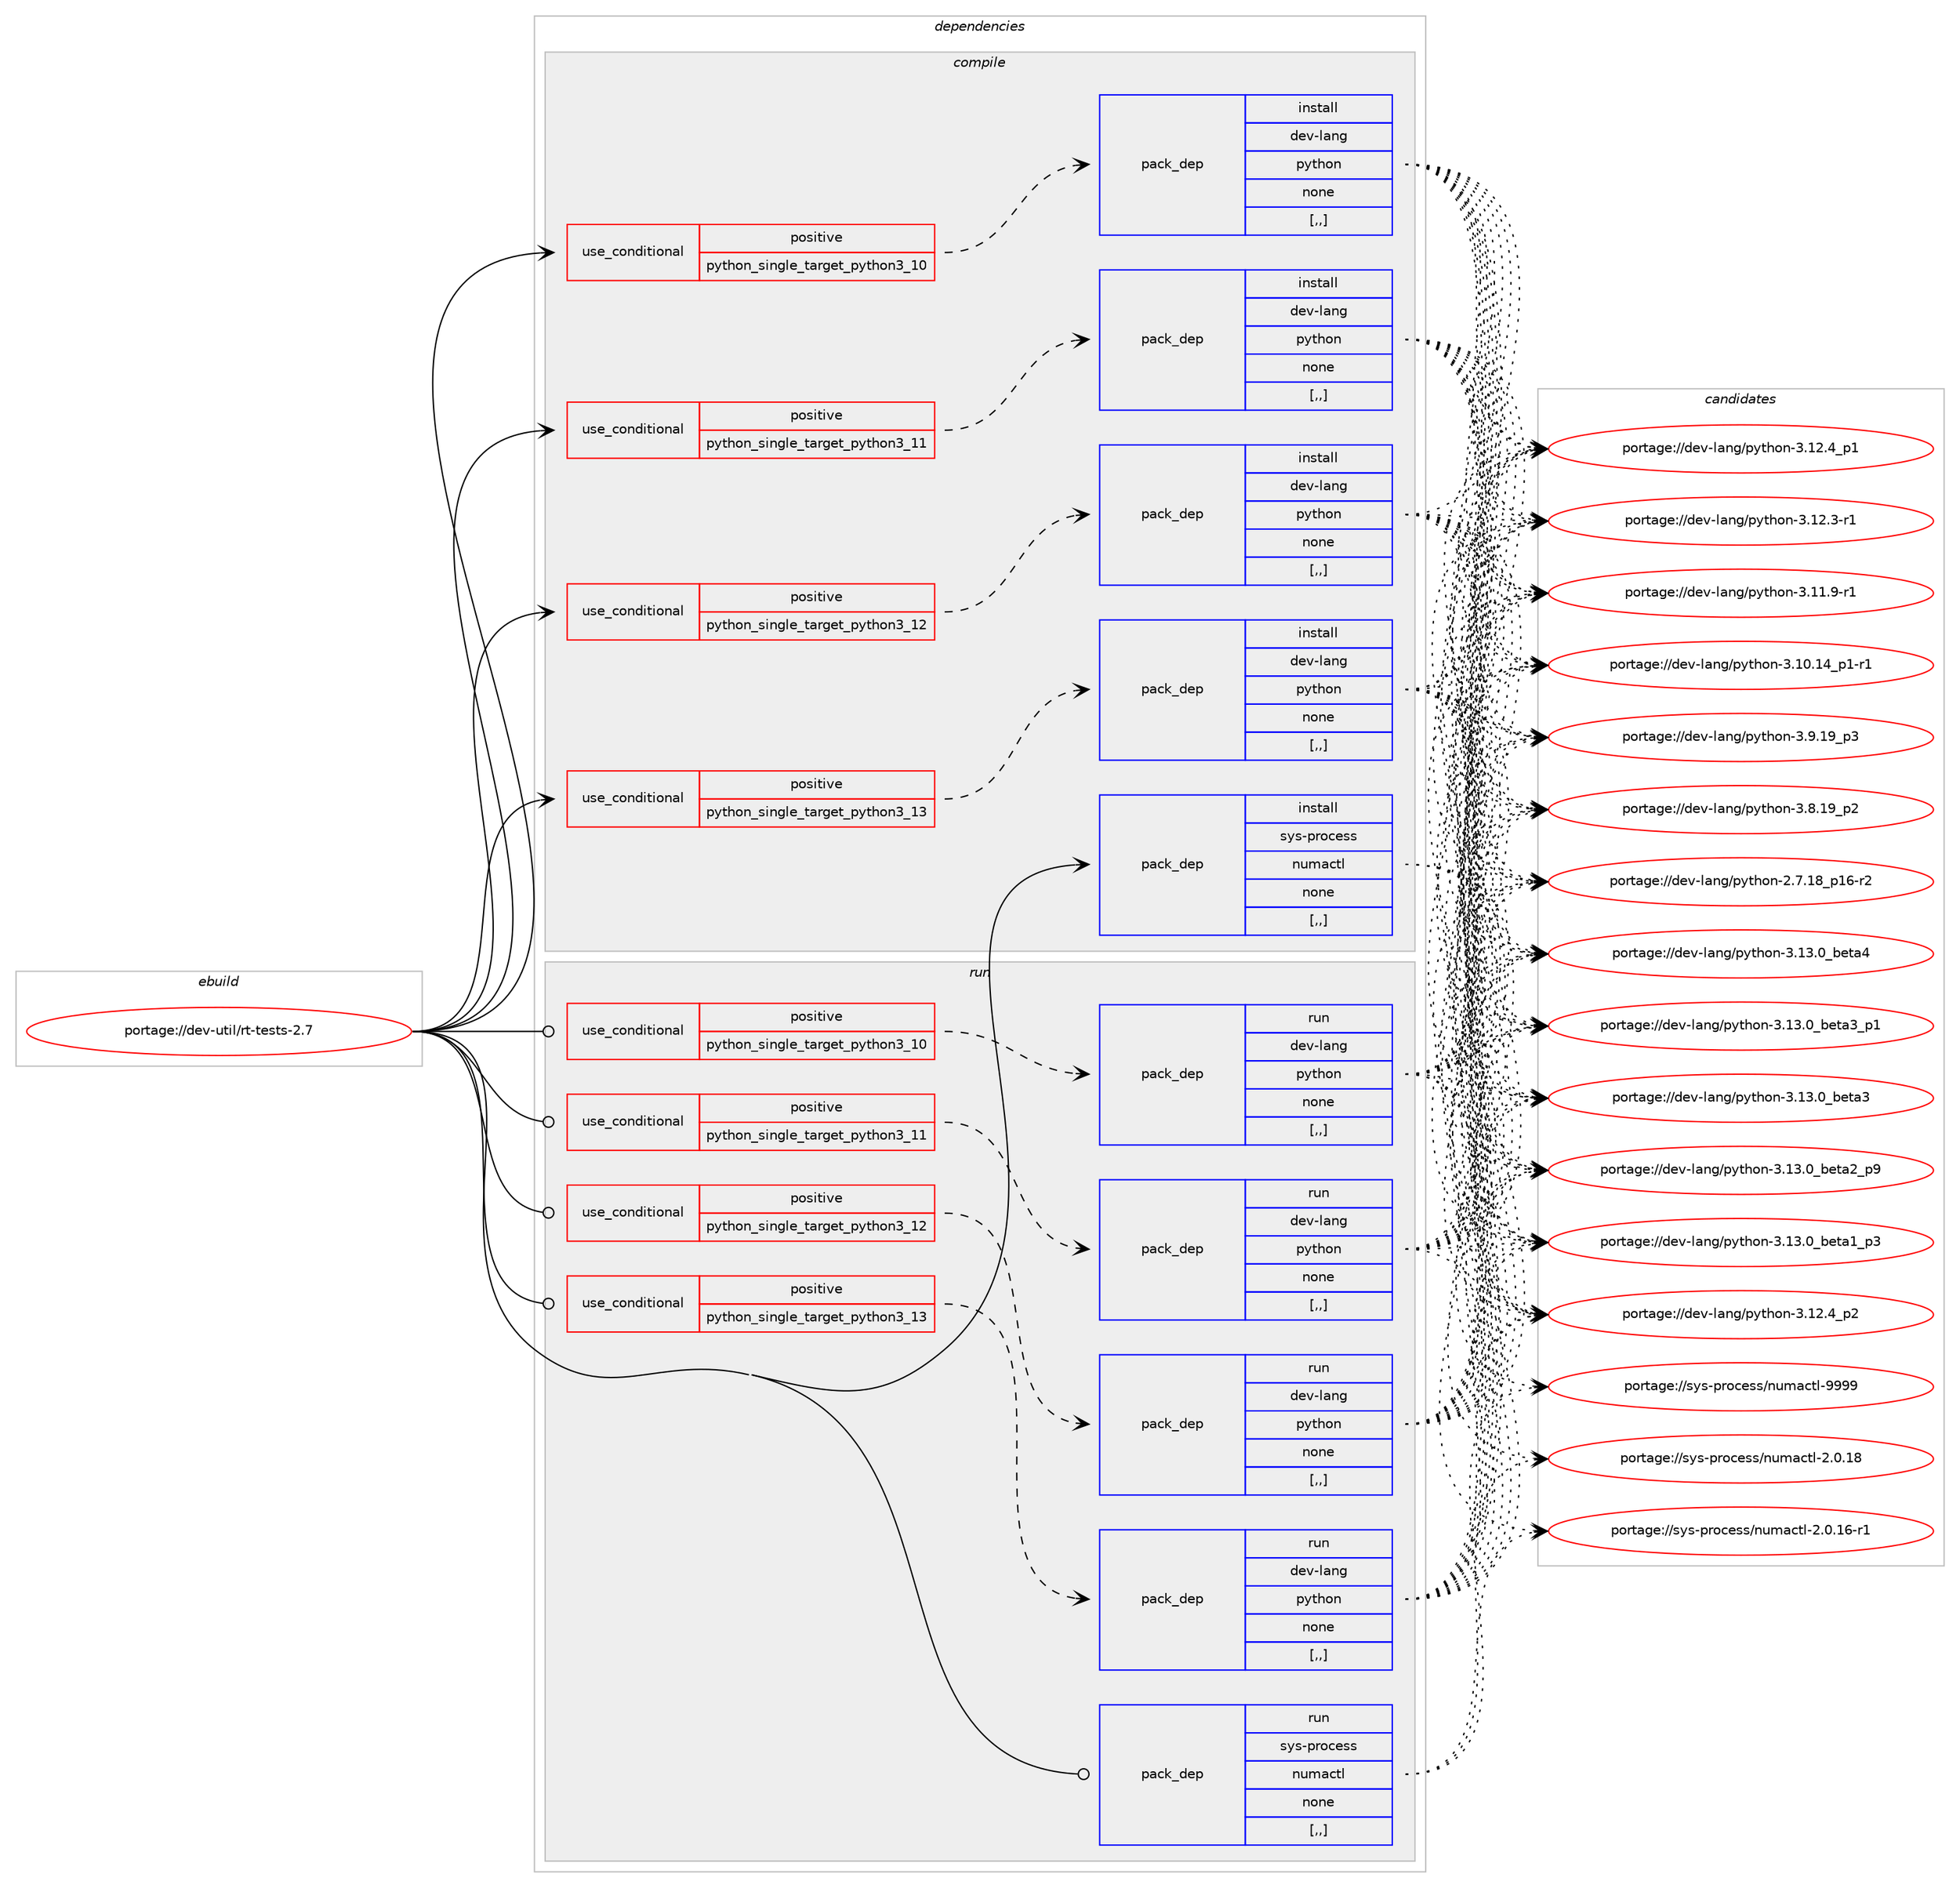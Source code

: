 digraph prolog {

# *************
# Graph options
# *************

newrank=true;
concentrate=true;
compound=true;
graph [rankdir=LR,fontname=Helvetica,fontsize=10,ranksep=1.5];#, ranksep=2.5, nodesep=0.2];
edge  [arrowhead=vee];
node  [fontname=Helvetica,fontsize=10];

# **********
# The ebuild
# **********

subgraph cluster_leftcol {
color=gray;
label=<<i>ebuild</i>>;
id [label="portage://dev-util/rt-tests-2.7", color=red, width=4, href="../dev-util/rt-tests-2.7.svg"];
}

# ****************
# The dependencies
# ****************

subgraph cluster_midcol {
color=gray;
label=<<i>dependencies</i>>;
subgraph cluster_compile {
fillcolor="#eeeeee";
style=filled;
label=<<i>compile</i>>;
subgraph cond61707 {
dependency219346 [label=<<TABLE BORDER="0" CELLBORDER="1" CELLSPACING="0" CELLPADDING="4"><TR><TD ROWSPAN="3" CELLPADDING="10">use_conditional</TD></TR><TR><TD>positive</TD></TR><TR><TD>python_single_target_python3_10</TD></TR></TABLE>>, shape=none, color=red];
subgraph pack156199 {
dependency219347 [label=<<TABLE BORDER="0" CELLBORDER="1" CELLSPACING="0" CELLPADDING="4" WIDTH="220"><TR><TD ROWSPAN="6" CELLPADDING="30">pack_dep</TD></TR><TR><TD WIDTH="110">install</TD></TR><TR><TD>dev-lang</TD></TR><TR><TD>python</TD></TR><TR><TD>none</TD></TR><TR><TD>[,,]</TD></TR></TABLE>>, shape=none, color=blue];
}
dependency219346:e -> dependency219347:w [weight=20,style="dashed",arrowhead="vee"];
}
id:e -> dependency219346:w [weight=20,style="solid",arrowhead="vee"];
subgraph cond61708 {
dependency219348 [label=<<TABLE BORDER="0" CELLBORDER="1" CELLSPACING="0" CELLPADDING="4"><TR><TD ROWSPAN="3" CELLPADDING="10">use_conditional</TD></TR><TR><TD>positive</TD></TR><TR><TD>python_single_target_python3_11</TD></TR></TABLE>>, shape=none, color=red];
subgraph pack156200 {
dependency219349 [label=<<TABLE BORDER="0" CELLBORDER="1" CELLSPACING="0" CELLPADDING="4" WIDTH="220"><TR><TD ROWSPAN="6" CELLPADDING="30">pack_dep</TD></TR><TR><TD WIDTH="110">install</TD></TR><TR><TD>dev-lang</TD></TR><TR><TD>python</TD></TR><TR><TD>none</TD></TR><TR><TD>[,,]</TD></TR></TABLE>>, shape=none, color=blue];
}
dependency219348:e -> dependency219349:w [weight=20,style="dashed",arrowhead="vee"];
}
id:e -> dependency219348:w [weight=20,style="solid",arrowhead="vee"];
subgraph cond61709 {
dependency219350 [label=<<TABLE BORDER="0" CELLBORDER="1" CELLSPACING="0" CELLPADDING="4"><TR><TD ROWSPAN="3" CELLPADDING="10">use_conditional</TD></TR><TR><TD>positive</TD></TR><TR><TD>python_single_target_python3_12</TD></TR></TABLE>>, shape=none, color=red];
subgraph pack156201 {
dependency219351 [label=<<TABLE BORDER="0" CELLBORDER="1" CELLSPACING="0" CELLPADDING="4" WIDTH="220"><TR><TD ROWSPAN="6" CELLPADDING="30">pack_dep</TD></TR><TR><TD WIDTH="110">install</TD></TR><TR><TD>dev-lang</TD></TR><TR><TD>python</TD></TR><TR><TD>none</TD></TR><TR><TD>[,,]</TD></TR></TABLE>>, shape=none, color=blue];
}
dependency219350:e -> dependency219351:w [weight=20,style="dashed",arrowhead="vee"];
}
id:e -> dependency219350:w [weight=20,style="solid",arrowhead="vee"];
subgraph cond61710 {
dependency219352 [label=<<TABLE BORDER="0" CELLBORDER="1" CELLSPACING="0" CELLPADDING="4"><TR><TD ROWSPAN="3" CELLPADDING="10">use_conditional</TD></TR><TR><TD>positive</TD></TR><TR><TD>python_single_target_python3_13</TD></TR></TABLE>>, shape=none, color=red];
subgraph pack156202 {
dependency219353 [label=<<TABLE BORDER="0" CELLBORDER="1" CELLSPACING="0" CELLPADDING="4" WIDTH="220"><TR><TD ROWSPAN="6" CELLPADDING="30">pack_dep</TD></TR><TR><TD WIDTH="110">install</TD></TR><TR><TD>dev-lang</TD></TR><TR><TD>python</TD></TR><TR><TD>none</TD></TR><TR><TD>[,,]</TD></TR></TABLE>>, shape=none, color=blue];
}
dependency219352:e -> dependency219353:w [weight=20,style="dashed",arrowhead="vee"];
}
id:e -> dependency219352:w [weight=20,style="solid",arrowhead="vee"];
subgraph pack156203 {
dependency219354 [label=<<TABLE BORDER="0" CELLBORDER="1" CELLSPACING="0" CELLPADDING="4" WIDTH="220"><TR><TD ROWSPAN="6" CELLPADDING="30">pack_dep</TD></TR><TR><TD WIDTH="110">install</TD></TR><TR><TD>sys-process</TD></TR><TR><TD>numactl</TD></TR><TR><TD>none</TD></TR><TR><TD>[,,]</TD></TR></TABLE>>, shape=none, color=blue];
}
id:e -> dependency219354:w [weight=20,style="solid",arrowhead="vee"];
}
subgraph cluster_compileandrun {
fillcolor="#eeeeee";
style=filled;
label=<<i>compile and run</i>>;
}
subgraph cluster_run {
fillcolor="#eeeeee";
style=filled;
label=<<i>run</i>>;
subgraph cond61711 {
dependency219355 [label=<<TABLE BORDER="0" CELLBORDER="1" CELLSPACING="0" CELLPADDING="4"><TR><TD ROWSPAN="3" CELLPADDING="10">use_conditional</TD></TR><TR><TD>positive</TD></TR><TR><TD>python_single_target_python3_10</TD></TR></TABLE>>, shape=none, color=red];
subgraph pack156204 {
dependency219356 [label=<<TABLE BORDER="0" CELLBORDER="1" CELLSPACING="0" CELLPADDING="4" WIDTH="220"><TR><TD ROWSPAN="6" CELLPADDING="30">pack_dep</TD></TR><TR><TD WIDTH="110">run</TD></TR><TR><TD>dev-lang</TD></TR><TR><TD>python</TD></TR><TR><TD>none</TD></TR><TR><TD>[,,]</TD></TR></TABLE>>, shape=none, color=blue];
}
dependency219355:e -> dependency219356:w [weight=20,style="dashed",arrowhead="vee"];
}
id:e -> dependency219355:w [weight=20,style="solid",arrowhead="odot"];
subgraph cond61712 {
dependency219357 [label=<<TABLE BORDER="0" CELLBORDER="1" CELLSPACING="0" CELLPADDING="4"><TR><TD ROWSPAN="3" CELLPADDING="10">use_conditional</TD></TR><TR><TD>positive</TD></TR><TR><TD>python_single_target_python3_11</TD></TR></TABLE>>, shape=none, color=red];
subgraph pack156205 {
dependency219358 [label=<<TABLE BORDER="0" CELLBORDER="1" CELLSPACING="0" CELLPADDING="4" WIDTH="220"><TR><TD ROWSPAN="6" CELLPADDING="30">pack_dep</TD></TR><TR><TD WIDTH="110">run</TD></TR><TR><TD>dev-lang</TD></TR><TR><TD>python</TD></TR><TR><TD>none</TD></TR><TR><TD>[,,]</TD></TR></TABLE>>, shape=none, color=blue];
}
dependency219357:e -> dependency219358:w [weight=20,style="dashed",arrowhead="vee"];
}
id:e -> dependency219357:w [weight=20,style="solid",arrowhead="odot"];
subgraph cond61713 {
dependency219359 [label=<<TABLE BORDER="0" CELLBORDER="1" CELLSPACING="0" CELLPADDING="4"><TR><TD ROWSPAN="3" CELLPADDING="10">use_conditional</TD></TR><TR><TD>positive</TD></TR><TR><TD>python_single_target_python3_12</TD></TR></TABLE>>, shape=none, color=red];
subgraph pack156206 {
dependency219360 [label=<<TABLE BORDER="0" CELLBORDER="1" CELLSPACING="0" CELLPADDING="4" WIDTH="220"><TR><TD ROWSPAN="6" CELLPADDING="30">pack_dep</TD></TR><TR><TD WIDTH="110">run</TD></TR><TR><TD>dev-lang</TD></TR><TR><TD>python</TD></TR><TR><TD>none</TD></TR><TR><TD>[,,]</TD></TR></TABLE>>, shape=none, color=blue];
}
dependency219359:e -> dependency219360:w [weight=20,style="dashed",arrowhead="vee"];
}
id:e -> dependency219359:w [weight=20,style="solid",arrowhead="odot"];
subgraph cond61714 {
dependency219361 [label=<<TABLE BORDER="0" CELLBORDER="1" CELLSPACING="0" CELLPADDING="4"><TR><TD ROWSPAN="3" CELLPADDING="10">use_conditional</TD></TR><TR><TD>positive</TD></TR><TR><TD>python_single_target_python3_13</TD></TR></TABLE>>, shape=none, color=red];
subgraph pack156207 {
dependency219362 [label=<<TABLE BORDER="0" CELLBORDER="1" CELLSPACING="0" CELLPADDING="4" WIDTH="220"><TR><TD ROWSPAN="6" CELLPADDING="30">pack_dep</TD></TR><TR><TD WIDTH="110">run</TD></TR><TR><TD>dev-lang</TD></TR><TR><TD>python</TD></TR><TR><TD>none</TD></TR><TR><TD>[,,]</TD></TR></TABLE>>, shape=none, color=blue];
}
dependency219361:e -> dependency219362:w [weight=20,style="dashed",arrowhead="vee"];
}
id:e -> dependency219361:w [weight=20,style="solid",arrowhead="odot"];
subgraph pack156208 {
dependency219363 [label=<<TABLE BORDER="0" CELLBORDER="1" CELLSPACING="0" CELLPADDING="4" WIDTH="220"><TR><TD ROWSPAN="6" CELLPADDING="30">pack_dep</TD></TR><TR><TD WIDTH="110">run</TD></TR><TR><TD>sys-process</TD></TR><TR><TD>numactl</TD></TR><TR><TD>none</TD></TR><TR><TD>[,,]</TD></TR></TABLE>>, shape=none, color=blue];
}
id:e -> dependency219363:w [weight=20,style="solid",arrowhead="odot"];
}
}

# **************
# The candidates
# **************

subgraph cluster_choices {
rank=same;
color=gray;
label=<<i>candidates</i>>;

subgraph choice156199 {
color=black;
nodesep=1;
choice1001011184510897110103471121211161041111104551464951464895981011169752 [label="portage://dev-lang/python-3.13.0_beta4", color=red, width=4,href="../dev-lang/python-3.13.0_beta4.svg"];
choice10010111845108971101034711212111610411111045514649514648959810111697519511249 [label="portage://dev-lang/python-3.13.0_beta3_p1", color=red, width=4,href="../dev-lang/python-3.13.0_beta3_p1.svg"];
choice1001011184510897110103471121211161041111104551464951464895981011169751 [label="portage://dev-lang/python-3.13.0_beta3", color=red, width=4,href="../dev-lang/python-3.13.0_beta3.svg"];
choice10010111845108971101034711212111610411111045514649514648959810111697509511257 [label="portage://dev-lang/python-3.13.0_beta2_p9", color=red, width=4,href="../dev-lang/python-3.13.0_beta2_p9.svg"];
choice10010111845108971101034711212111610411111045514649514648959810111697499511251 [label="portage://dev-lang/python-3.13.0_beta1_p3", color=red, width=4,href="../dev-lang/python-3.13.0_beta1_p3.svg"];
choice100101118451089711010347112121116104111110455146495046529511250 [label="portage://dev-lang/python-3.12.4_p2", color=red, width=4,href="../dev-lang/python-3.12.4_p2.svg"];
choice100101118451089711010347112121116104111110455146495046529511249 [label="portage://dev-lang/python-3.12.4_p1", color=red, width=4,href="../dev-lang/python-3.12.4_p1.svg"];
choice100101118451089711010347112121116104111110455146495046514511449 [label="portage://dev-lang/python-3.12.3-r1", color=red, width=4,href="../dev-lang/python-3.12.3-r1.svg"];
choice100101118451089711010347112121116104111110455146494946574511449 [label="portage://dev-lang/python-3.11.9-r1", color=red, width=4,href="../dev-lang/python-3.11.9-r1.svg"];
choice100101118451089711010347112121116104111110455146494846495295112494511449 [label="portage://dev-lang/python-3.10.14_p1-r1", color=red, width=4,href="../dev-lang/python-3.10.14_p1-r1.svg"];
choice100101118451089711010347112121116104111110455146574649579511251 [label="portage://dev-lang/python-3.9.19_p3", color=red, width=4,href="../dev-lang/python-3.9.19_p3.svg"];
choice100101118451089711010347112121116104111110455146564649579511250 [label="portage://dev-lang/python-3.8.19_p2", color=red, width=4,href="../dev-lang/python-3.8.19_p2.svg"];
choice100101118451089711010347112121116104111110455046554649569511249544511450 [label="portage://dev-lang/python-2.7.18_p16-r2", color=red, width=4,href="../dev-lang/python-2.7.18_p16-r2.svg"];
dependency219347:e -> choice1001011184510897110103471121211161041111104551464951464895981011169752:w [style=dotted,weight="100"];
dependency219347:e -> choice10010111845108971101034711212111610411111045514649514648959810111697519511249:w [style=dotted,weight="100"];
dependency219347:e -> choice1001011184510897110103471121211161041111104551464951464895981011169751:w [style=dotted,weight="100"];
dependency219347:e -> choice10010111845108971101034711212111610411111045514649514648959810111697509511257:w [style=dotted,weight="100"];
dependency219347:e -> choice10010111845108971101034711212111610411111045514649514648959810111697499511251:w [style=dotted,weight="100"];
dependency219347:e -> choice100101118451089711010347112121116104111110455146495046529511250:w [style=dotted,weight="100"];
dependency219347:e -> choice100101118451089711010347112121116104111110455146495046529511249:w [style=dotted,weight="100"];
dependency219347:e -> choice100101118451089711010347112121116104111110455146495046514511449:w [style=dotted,weight="100"];
dependency219347:e -> choice100101118451089711010347112121116104111110455146494946574511449:w [style=dotted,weight="100"];
dependency219347:e -> choice100101118451089711010347112121116104111110455146494846495295112494511449:w [style=dotted,weight="100"];
dependency219347:e -> choice100101118451089711010347112121116104111110455146574649579511251:w [style=dotted,weight="100"];
dependency219347:e -> choice100101118451089711010347112121116104111110455146564649579511250:w [style=dotted,weight="100"];
dependency219347:e -> choice100101118451089711010347112121116104111110455046554649569511249544511450:w [style=dotted,weight="100"];
}
subgraph choice156200 {
color=black;
nodesep=1;
choice1001011184510897110103471121211161041111104551464951464895981011169752 [label="portage://dev-lang/python-3.13.0_beta4", color=red, width=4,href="../dev-lang/python-3.13.0_beta4.svg"];
choice10010111845108971101034711212111610411111045514649514648959810111697519511249 [label="portage://dev-lang/python-3.13.0_beta3_p1", color=red, width=4,href="../dev-lang/python-3.13.0_beta3_p1.svg"];
choice1001011184510897110103471121211161041111104551464951464895981011169751 [label="portage://dev-lang/python-3.13.0_beta3", color=red, width=4,href="../dev-lang/python-3.13.0_beta3.svg"];
choice10010111845108971101034711212111610411111045514649514648959810111697509511257 [label="portage://dev-lang/python-3.13.0_beta2_p9", color=red, width=4,href="../dev-lang/python-3.13.0_beta2_p9.svg"];
choice10010111845108971101034711212111610411111045514649514648959810111697499511251 [label="portage://dev-lang/python-3.13.0_beta1_p3", color=red, width=4,href="../dev-lang/python-3.13.0_beta1_p3.svg"];
choice100101118451089711010347112121116104111110455146495046529511250 [label="portage://dev-lang/python-3.12.4_p2", color=red, width=4,href="../dev-lang/python-3.12.4_p2.svg"];
choice100101118451089711010347112121116104111110455146495046529511249 [label="portage://dev-lang/python-3.12.4_p1", color=red, width=4,href="../dev-lang/python-3.12.4_p1.svg"];
choice100101118451089711010347112121116104111110455146495046514511449 [label="portage://dev-lang/python-3.12.3-r1", color=red, width=4,href="../dev-lang/python-3.12.3-r1.svg"];
choice100101118451089711010347112121116104111110455146494946574511449 [label="portage://dev-lang/python-3.11.9-r1", color=red, width=4,href="../dev-lang/python-3.11.9-r1.svg"];
choice100101118451089711010347112121116104111110455146494846495295112494511449 [label="portage://dev-lang/python-3.10.14_p1-r1", color=red, width=4,href="../dev-lang/python-3.10.14_p1-r1.svg"];
choice100101118451089711010347112121116104111110455146574649579511251 [label="portage://dev-lang/python-3.9.19_p3", color=red, width=4,href="../dev-lang/python-3.9.19_p3.svg"];
choice100101118451089711010347112121116104111110455146564649579511250 [label="portage://dev-lang/python-3.8.19_p2", color=red, width=4,href="../dev-lang/python-3.8.19_p2.svg"];
choice100101118451089711010347112121116104111110455046554649569511249544511450 [label="portage://dev-lang/python-2.7.18_p16-r2", color=red, width=4,href="../dev-lang/python-2.7.18_p16-r2.svg"];
dependency219349:e -> choice1001011184510897110103471121211161041111104551464951464895981011169752:w [style=dotted,weight="100"];
dependency219349:e -> choice10010111845108971101034711212111610411111045514649514648959810111697519511249:w [style=dotted,weight="100"];
dependency219349:e -> choice1001011184510897110103471121211161041111104551464951464895981011169751:w [style=dotted,weight="100"];
dependency219349:e -> choice10010111845108971101034711212111610411111045514649514648959810111697509511257:w [style=dotted,weight="100"];
dependency219349:e -> choice10010111845108971101034711212111610411111045514649514648959810111697499511251:w [style=dotted,weight="100"];
dependency219349:e -> choice100101118451089711010347112121116104111110455146495046529511250:w [style=dotted,weight="100"];
dependency219349:e -> choice100101118451089711010347112121116104111110455146495046529511249:w [style=dotted,weight="100"];
dependency219349:e -> choice100101118451089711010347112121116104111110455146495046514511449:w [style=dotted,weight="100"];
dependency219349:e -> choice100101118451089711010347112121116104111110455146494946574511449:w [style=dotted,weight="100"];
dependency219349:e -> choice100101118451089711010347112121116104111110455146494846495295112494511449:w [style=dotted,weight="100"];
dependency219349:e -> choice100101118451089711010347112121116104111110455146574649579511251:w [style=dotted,weight="100"];
dependency219349:e -> choice100101118451089711010347112121116104111110455146564649579511250:w [style=dotted,weight="100"];
dependency219349:e -> choice100101118451089711010347112121116104111110455046554649569511249544511450:w [style=dotted,weight="100"];
}
subgraph choice156201 {
color=black;
nodesep=1;
choice1001011184510897110103471121211161041111104551464951464895981011169752 [label="portage://dev-lang/python-3.13.0_beta4", color=red, width=4,href="../dev-lang/python-3.13.0_beta4.svg"];
choice10010111845108971101034711212111610411111045514649514648959810111697519511249 [label="portage://dev-lang/python-3.13.0_beta3_p1", color=red, width=4,href="../dev-lang/python-3.13.0_beta3_p1.svg"];
choice1001011184510897110103471121211161041111104551464951464895981011169751 [label="portage://dev-lang/python-3.13.0_beta3", color=red, width=4,href="../dev-lang/python-3.13.0_beta3.svg"];
choice10010111845108971101034711212111610411111045514649514648959810111697509511257 [label="portage://dev-lang/python-3.13.0_beta2_p9", color=red, width=4,href="../dev-lang/python-3.13.0_beta2_p9.svg"];
choice10010111845108971101034711212111610411111045514649514648959810111697499511251 [label="portage://dev-lang/python-3.13.0_beta1_p3", color=red, width=4,href="../dev-lang/python-3.13.0_beta1_p3.svg"];
choice100101118451089711010347112121116104111110455146495046529511250 [label="portage://dev-lang/python-3.12.4_p2", color=red, width=4,href="../dev-lang/python-3.12.4_p2.svg"];
choice100101118451089711010347112121116104111110455146495046529511249 [label="portage://dev-lang/python-3.12.4_p1", color=red, width=4,href="../dev-lang/python-3.12.4_p1.svg"];
choice100101118451089711010347112121116104111110455146495046514511449 [label="portage://dev-lang/python-3.12.3-r1", color=red, width=4,href="../dev-lang/python-3.12.3-r1.svg"];
choice100101118451089711010347112121116104111110455146494946574511449 [label="portage://dev-lang/python-3.11.9-r1", color=red, width=4,href="../dev-lang/python-3.11.9-r1.svg"];
choice100101118451089711010347112121116104111110455146494846495295112494511449 [label="portage://dev-lang/python-3.10.14_p1-r1", color=red, width=4,href="../dev-lang/python-3.10.14_p1-r1.svg"];
choice100101118451089711010347112121116104111110455146574649579511251 [label="portage://dev-lang/python-3.9.19_p3", color=red, width=4,href="../dev-lang/python-3.9.19_p3.svg"];
choice100101118451089711010347112121116104111110455146564649579511250 [label="portage://dev-lang/python-3.8.19_p2", color=red, width=4,href="../dev-lang/python-3.8.19_p2.svg"];
choice100101118451089711010347112121116104111110455046554649569511249544511450 [label="portage://dev-lang/python-2.7.18_p16-r2", color=red, width=4,href="../dev-lang/python-2.7.18_p16-r2.svg"];
dependency219351:e -> choice1001011184510897110103471121211161041111104551464951464895981011169752:w [style=dotted,weight="100"];
dependency219351:e -> choice10010111845108971101034711212111610411111045514649514648959810111697519511249:w [style=dotted,weight="100"];
dependency219351:e -> choice1001011184510897110103471121211161041111104551464951464895981011169751:w [style=dotted,weight="100"];
dependency219351:e -> choice10010111845108971101034711212111610411111045514649514648959810111697509511257:w [style=dotted,weight="100"];
dependency219351:e -> choice10010111845108971101034711212111610411111045514649514648959810111697499511251:w [style=dotted,weight="100"];
dependency219351:e -> choice100101118451089711010347112121116104111110455146495046529511250:w [style=dotted,weight="100"];
dependency219351:e -> choice100101118451089711010347112121116104111110455146495046529511249:w [style=dotted,weight="100"];
dependency219351:e -> choice100101118451089711010347112121116104111110455146495046514511449:w [style=dotted,weight="100"];
dependency219351:e -> choice100101118451089711010347112121116104111110455146494946574511449:w [style=dotted,weight="100"];
dependency219351:e -> choice100101118451089711010347112121116104111110455146494846495295112494511449:w [style=dotted,weight="100"];
dependency219351:e -> choice100101118451089711010347112121116104111110455146574649579511251:w [style=dotted,weight="100"];
dependency219351:e -> choice100101118451089711010347112121116104111110455146564649579511250:w [style=dotted,weight="100"];
dependency219351:e -> choice100101118451089711010347112121116104111110455046554649569511249544511450:w [style=dotted,weight="100"];
}
subgraph choice156202 {
color=black;
nodesep=1;
choice1001011184510897110103471121211161041111104551464951464895981011169752 [label="portage://dev-lang/python-3.13.0_beta4", color=red, width=4,href="../dev-lang/python-3.13.0_beta4.svg"];
choice10010111845108971101034711212111610411111045514649514648959810111697519511249 [label="portage://dev-lang/python-3.13.0_beta3_p1", color=red, width=4,href="../dev-lang/python-3.13.0_beta3_p1.svg"];
choice1001011184510897110103471121211161041111104551464951464895981011169751 [label="portage://dev-lang/python-3.13.0_beta3", color=red, width=4,href="../dev-lang/python-3.13.0_beta3.svg"];
choice10010111845108971101034711212111610411111045514649514648959810111697509511257 [label="portage://dev-lang/python-3.13.0_beta2_p9", color=red, width=4,href="../dev-lang/python-3.13.0_beta2_p9.svg"];
choice10010111845108971101034711212111610411111045514649514648959810111697499511251 [label="portage://dev-lang/python-3.13.0_beta1_p3", color=red, width=4,href="../dev-lang/python-3.13.0_beta1_p3.svg"];
choice100101118451089711010347112121116104111110455146495046529511250 [label="portage://dev-lang/python-3.12.4_p2", color=red, width=4,href="../dev-lang/python-3.12.4_p2.svg"];
choice100101118451089711010347112121116104111110455146495046529511249 [label="portage://dev-lang/python-3.12.4_p1", color=red, width=4,href="../dev-lang/python-3.12.4_p1.svg"];
choice100101118451089711010347112121116104111110455146495046514511449 [label="portage://dev-lang/python-3.12.3-r1", color=red, width=4,href="../dev-lang/python-3.12.3-r1.svg"];
choice100101118451089711010347112121116104111110455146494946574511449 [label="portage://dev-lang/python-3.11.9-r1", color=red, width=4,href="../dev-lang/python-3.11.9-r1.svg"];
choice100101118451089711010347112121116104111110455146494846495295112494511449 [label="portage://dev-lang/python-3.10.14_p1-r1", color=red, width=4,href="../dev-lang/python-3.10.14_p1-r1.svg"];
choice100101118451089711010347112121116104111110455146574649579511251 [label="portage://dev-lang/python-3.9.19_p3", color=red, width=4,href="../dev-lang/python-3.9.19_p3.svg"];
choice100101118451089711010347112121116104111110455146564649579511250 [label="portage://dev-lang/python-3.8.19_p2", color=red, width=4,href="../dev-lang/python-3.8.19_p2.svg"];
choice100101118451089711010347112121116104111110455046554649569511249544511450 [label="portage://dev-lang/python-2.7.18_p16-r2", color=red, width=4,href="../dev-lang/python-2.7.18_p16-r2.svg"];
dependency219353:e -> choice1001011184510897110103471121211161041111104551464951464895981011169752:w [style=dotted,weight="100"];
dependency219353:e -> choice10010111845108971101034711212111610411111045514649514648959810111697519511249:w [style=dotted,weight="100"];
dependency219353:e -> choice1001011184510897110103471121211161041111104551464951464895981011169751:w [style=dotted,weight="100"];
dependency219353:e -> choice10010111845108971101034711212111610411111045514649514648959810111697509511257:w [style=dotted,weight="100"];
dependency219353:e -> choice10010111845108971101034711212111610411111045514649514648959810111697499511251:w [style=dotted,weight="100"];
dependency219353:e -> choice100101118451089711010347112121116104111110455146495046529511250:w [style=dotted,weight="100"];
dependency219353:e -> choice100101118451089711010347112121116104111110455146495046529511249:w [style=dotted,weight="100"];
dependency219353:e -> choice100101118451089711010347112121116104111110455146495046514511449:w [style=dotted,weight="100"];
dependency219353:e -> choice100101118451089711010347112121116104111110455146494946574511449:w [style=dotted,weight="100"];
dependency219353:e -> choice100101118451089711010347112121116104111110455146494846495295112494511449:w [style=dotted,weight="100"];
dependency219353:e -> choice100101118451089711010347112121116104111110455146574649579511251:w [style=dotted,weight="100"];
dependency219353:e -> choice100101118451089711010347112121116104111110455146564649579511250:w [style=dotted,weight="100"];
dependency219353:e -> choice100101118451089711010347112121116104111110455046554649569511249544511450:w [style=dotted,weight="100"];
}
subgraph choice156203 {
color=black;
nodesep=1;
choice11512111545112114111991011151154711011710997991161084557575757 [label="portage://sys-process/numactl-9999", color=red, width=4,href="../sys-process/numactl-9999.svg"];
choice115121115451121141119910111511547110117109979911610845504648464956 [label="portage://sys-process/numactl-2.0.18", color=red, width=4,href="../sys-process/numactl-2.0.18.svg"];
choice1151211154511211411199101115115471101171099799116108455046484649544511449 [label="portage://sys-process/numactl-2.0.16-r1", color=red, width=4,href="../sys-process/numactl-2.0.16-r1.svg"];
dependency219354:e -> choice11512111545112114111991011151154711011710997991161084557575757:w [style=dotted,weight="100"];
dependency219354:e -> choice115121115451121141119910111511547110117109979911610845504648464956:w [style=dotted,weight="100"];
dependency219354:e -> choice1151211154511211411199101115115471101171099799116108455046484649544511449:w [style=dotted,weight="100"];
}
subgraph choice156204 {
color=black;
nodesep=1;
choice1001011184510897110103471121211161041111104551464951464895981011169752 [label="portage://dev-lang/python-3.13.0_beta4", color=red, width=4,href="../dev-lang/python-3.13.0_beta4.svg"];
choice10010111845108971101034711212111610411111045514649514648959810111697519511249 [label="portage://dev-lang/python-3.13.0_beta3_p1", color=red, width=4,href="../dev-lang/python-3.13.0_beta3_p1.svg"];
choice1001011184510897110103471121211161041111104551464951464895981011169751 [label="portage://dev-lang/python-3.13.0_beta3", color=red, width=4,href="../dev-lang/python-3.13.0_beta3.svg"];
choice10010111845108971101034711212111610411111045514649514648959810111697509511257 [label="portage://dev-lang/python-3.13.0_beta2_p9", color=red, width=4,href="../dev-lang/python-3.13.0_beta2_p9.svg"];
choice10010111845108971101034711212111610411111045514649514648959810111697499511251 [label="portage://dev-lang/python-3.13.0_beta1_p3", color=red, width=4,href="../dev-lang/python-3.13.0_beta1_p3.svg"];
choice100101118451089711010347112121116104111110455146495046529511250 [label="portage://dev-lang/python-3.12.4_p2", color=red, width=4,href="../dev-lang/python-3.12.4_p2.svg"];
choice100101118451089711010347112121116104111110455146495046529511249 [label="portage://dev-lang/python-3.12.4_p1", color=red, width=4,href="../dev-lang/python-3.12.4_p1.svg"];
choice100101118451089711010347112121116104111110455146495046514511449 [label="portage://dev-lang/python-3.12.3-r1", color=red, width=4,href="../dev-lang/python-3.12.3-r1.svg"];
choice100101118451089711010347112121116104111110455146494946574511449 [label="portage://dev-lang/python-3.11.9-r1", color=red, width=4,href="../dev-lang/python-3.11.9-r1.svg"];
choice100101118451089711010347112121116104111110455146494846495295112494511449 [label="portage://dev-lang/python-3.10.14_p1-r1", color=red, width=4,href="../dev-lang/python-3.10.14_p1-r1.svg"];
choice100101118451089711010347112121116104111110455146574649579511251 [label="portage://dev-lang/python-3.9.19_p3", color=red, width=4,href="../dev-lang/python-3.9.19_p3.svg"];
choice100101118451089711010347112121116104111110455146564649579511250 [label="portage://dev-lang/python-3.8.19_p2", color=red, width=4,href="../dev-lang/python-3.8.19_p2.svg"];
choice100101118451089711010347112121116104111110455046554649569511249544511450 [label="portage://dev-lang/python-2.7.18_p16-r2", color=red, width=4,href="../dev-lang/python-2.7.18_p16-r2.svg"];
dependency219356:e -> choice1001011184510897110103471121211161041111104551464951464895981011169752:w [style=dotted,weight="100"];
dependency219356:e -> choice10010111845108971101034711212111610411111045514649514648959810111697519511249:w [style=dotted,weight="100"];
dependency219356:e -> choice1001011184510897110103471121211161041111104551464951464895981011169751:w [style=dotted,weight="100"];
dependency219356:e -> choice10010111845108971101034711212111610411111045514649514648959810111697509511257:w [style=dotted,weight="100"];
dependency219356:e -> choice10010111845108971101034711212111610411111045514649514648959810111697499511251:w [style=dotted,weight="100"];
dependency219356:e -> choice100101118451089711010347112121116104111110455146495046529511250:w [style=dotted,weight="100"];
dependency219356:e -> choice100101118451089711010347112121116104111110455146495046529511249:w [style=dotted,weight="100"];
dependency219356:e -> choice100101118451089711010347112121116104111110455146495046514511449:w [style=dotted,weight="100"];
dependency219356:e -> choice100101118451089711010347112121116104111110455146494946574511449:w [style=dotted,weight="100"];
dependency219356:e -> choice100101118451089711010347112121116104111110455146494846495295112494511449:w [style=dotted,weight="100"];
dependency219356:e -> choice100101118451089711010347112121116104111110455146574649579511251:w [style=dotted,weight="100"];
dependency219356:e -> choice100101118451089711010347112121116104111110455146564649579511250:w [style=dotted,weight="100"];
dependency219356:e -> choice100101118451089711010347112121116104111110455046554649569511249544511450:w [style=dotted,weight="100"];
}
subgraph choice156205 {
color=black;
nodesep=1;
choice1001011184510897110103471121211161041111104551464951464895981011169752 [label="portage://dev-lang/python-3.13.0_beta4", color=red, width=4,href="../dev-lang/python-3.13.0_beta4.svg"];
choice10010111845108971101034711212111610411111045514649514648959810111697519511249 [label="portage://dev-lang/python-3.13.0_beta3_p1", color=red, width=4,href="../dev-lang/python-3.13.0_beta3_p1.svg"];
choice1001011184510897110103471121211161041111104551464951464895981011169751 [label="portage://dev-lang/python-3.13.0_beta3", color=red, width=4,href="../dev-lang/python-3.13.0_beta3.svg"];
choice10010111845108971101034711212111610411111045514649514648959810111697509511257 [label="portage://dev-lang/python-3.13.0_beta2_p9", color=red, width=4,href="../dev-lang/python-3.13.0_beta2_p9.svg"];
choice10010111845108971101034711212111610411111045514649514648959810111697499511251 [label="portage://dev-lang/python-3.13.0_beta1_p3", color=red, width=4,href="../dev-lang/python-3.13.0_beta1_p3.svg"];
choice100101118451089711010347112121116104111110455146495046529511250 [label="portage://dev-lang/python-3.12.4_p2", color=red, width=4,href="../dev-lang/python-3.12.4_p2.svg"];
choice100101118451089711010347112121116104111110455146495046529511249 [label="portage://dev-lang/python-3.12.4_p1", color=red, width=4,href="../dev-lang/python-3.12.4_p1.svg"];
choice100101118451089711010347112121116104111110455146495046514511449 [label="portage://dev-lang/python-3.12.3-r1", color=red, width=4,href="../dev-lang/python-3.12.3-r1.svg"];
choice100101118451089711010347112121116104111110455146494946574511449 [label="portage://dev-lang/python-3.11.9-r1", color=red, width=4,href="../dev-lang/python-3.11.9-r1.svg"];
choice100101118451089711010347112121116104111110455146494846495295112494511449 [label="portage://dev-lang/python-3.10.14_p1-r1", color=red, width=4,href="../dev-lang/python-3.10.14_p1-r1.svg"];
choice100101118451089711010347112121116104111110455146574649579511251 [label="portage://dev-lang/python-3.9.19_p3", color=red, width=4,href="../dev-lang/python-3.9.19_p3.svg"];
choice100101118451089711010347112121116104111110455146564649579511250 [label="portage://dev-lang/python-3.8.19_p2", color=red, width=4,href="../dev-lang/python-3.8.19_p2.svg"];
choice100101118451089711010347112121116104111110455046554649569511249544511450 [label="portage://dev-lang/python-2.7.18_p16-r2", color=red, width=4,href="../dev-lang/python-2.7.18_p16-r2.svg"];
dependency219358:e -> choice1001011184510897110103471121211161041111104551464951464895981011169752:w [style=dotted,weight="100"];
dependency219358:e -> choice10010111845108971101034711212111610411111045514649514648959810111697519511249:w [style=dotted,weight="100"];
dependency219358:e -> choice1001011184510897110103471121211161041111104551464951464895981011169751:w [style=dotted,weight="100"];
dependency219358:e -> choice10010111845108971101034711212111610411111045514649514648959810111697509511257:w [style=dotted,weight="100"];
dependency219358:e -> choice10010111845108971101034711212111610411111045514649514648959810111697499511251:w [style=dotted,weight="100"];
dependency219358:e -> choice100101118451089711010347112121116104111110455146495046529511250:w [style=dotted,weight="100"];
dependency219358:e -> choice100101118451089711010347112121116104111110455146495046529511249:w [style=dotted,weight="100"];
dependency219358:e -> choice100101118451089711010347112121116104111110455146495046514511449:w [style=dotted,weight="100"];
dependency219358:e -> choice100101118451089711010347112121116104111110455146494946574511449:w [style=dotted,weight="100"];
dependency219358:e -> choice100101118451089711010347112121116104111110455146494846495295112494511449:w [style=dotted,weight="100"];
dependency219358:e -> choice100101118451089711010347112121116104111110455146574649579511251:w [style=dotted,weight="100"];
dependency219358:e -> choice100101118451089711010347112121116104111110455146564649579511250:w [style=dotted,weight="100"];
dependency219358:e -> choice100101118451089711010347112121116104111110455046554649569511249544511450:w [style=dotted,weight="100"];
}
subgraph choice156206 {
color=black;
nodesep=1;
choice1001011184510897110103471121211161041111104551464951464895981011169752 [label="portage://dev-lang/python-3.13.0_beta4", color=red, width=4,href="../dev-lang/python-3.13.0_beta4.svg"];
choice10010111845108971101034711212111610411111045514649514648959810111697519511249 [label="portage://dev-lang/python-3.13.0_beta3_p1", color=red, width=4,href="../dev-lang/python-3.13.0_beta3_p1.svg"];
choice1001011184510897110103471121211161041111104551464951464895981011169751 [label="portage://dev-lang/python-3.13.0_beta3", color=red, width=4,href="../dev-lang/python-3.13.0_beta3.svg"];
choice10010111845108971101034711212111610411111045514649514648959810111697509511257 [label="portage://dev-lang/python-3.13.0_beta2_p9", color=red, width=4,href="../dev-lang/python-3.13.0_beta2_p9.svg"];
choice10010111845108971101034711212111610411111045514649514648959810111697499511251 [label="portage://dev-lang/python-3.13.0_beta1_p3", color=red, width=4,href="../dev-lang/python-3.13.0_beta1_p3.svg"];
choice100101118451089711010347112121116104111110455146495046529511250 [label="portage://dev-lang/python-3.12.4_p2", color=red, width=4,href="../dev-lang/python-3.12.4_p2.svg"];
choice100101118451089711010347112121116104111110455146495046529511249 [label="portage://dev-lang/python-3.12.4_p1", color=red, width=4,href="../dev-lang/python-3.12.4_p1.svg"];
choice100101118451089711010347112121116104111110455146495046514511449 [label="portage://dev-lang/python-3.12.3-r1", color=red, width=4,href="../dev-lang/python-3.12.3-r1.svg"];
choice100101118451089711010347112121116104111110455146494946574511449 [label="portage://dev-lang/python-3.11.9-r1", color=red, width=4,href="../dev-lang/python-3.11.9-r1.svg"];
choice100101118451089711010347112121116104111110455146494846495295112494511449 [label="portage://dev-lang/python-3.10.14_p1-r1", color=red, width=4,href="../dev-lang/python-3.10.14_p1-r1.svg"];
choice100101118451089711010347112121116104111110455146574649579511251 [label="portage://dev-lang/python-3.9.19_p3", color=red, width=4,href="../dev-lang/python-3.9.19_p3.svg"];
choice100101118451089711010347112121116104111110455146564649579511250 [label="portage://dev-lang/python-3.8.19_p2", color=red, width=4,href="../dev-lang/python-3.8.19_p2.svg"];
choice100101118451089711010347112121116104111110455046554649569511249544511450 [label="portage://dev-lang/python-2.7.18_p16-r2", color=red, width=4,href="../dev-lang/python-2.7.18_p16-r2.svg"];
dependency219360:e -> choice1001011184510897110103471121211161041111104551464951464895981011169752:w [style=dotted,weight="100"];
dependency219360:e -> choice10010111845108971101034711212111610411111045514649514648959810111697519511249:w [style=dotted,weight="100"];
dependency219360:e -> choice1001011184510897110103471121211161041111104551464951464895981011169751:w [style=dotted,weight="100"];
dependency219360:e -> choice10010111845108971101034711212111610411111045514649514648959810111697509511257:w [style=dotted,weight="100"];
dependency219360:e -> choice10010111845108971101034711212111610411111045514649514648959810111697499511251:w [style=dotted,weight="100"];
dependency219360:e -> choice100101118451089711010347112121116104111110455146495046529511250:w [style=dotted,weight="100"];
dependency219360:e -> choice100101118451089711010347112121116104111110455146495046529511249:w [style=dotted,weight="100"];
dependency219360:e -> choice100101118451089711010347112121116104111110455146495046514511449:w [style=dotted,weight="100"];
dependency219360:e -> choice100101118451089711010347112121116104111110455146494946574511449:w [style=dotted,weight="100"];
dependency219360:e -> choice100101118451089711010347112121116104111110455146494846495295112494511449:w [style=dotted,weight="100"];
dependency219360:e -> choice100101118451089711010347112121116104111110455146574649579511251:w [style=dotted,weight="100"];
dependency219360:e -> choice100101118451089711010347112121116104111110455146564649579511250:w [style=dotted,weight="100"];
dependency219360:e -> choice100101118451089711010347112121116104111110455046554649569511249544511450:w [style=dotted,weight="100"];
}
subgraph choice156207 {
color=black;
nodesep=1;
choice1001011184510897110103471121211161041111104551464951464895981011169752 [label="portage://dev-lang/python-3.13.0_beta4", color=red, width=4,href="../dev-lang/python-3.13.0_beta4.svg"];
choice10010111845108971101034711212111610411111045514649514648959810111697519511249 [label="portage://dev-lang/python-3.13.0_beta3_p1", color=red, width=4,href="../dev-lang/python-3.13.0_beta3_p1.svg"];
choice1001011184510897110103471121211161041111104551464951464895981011169751 [label="portage://dev-lang/python-3.13.0_beta3", color=red, width=4,href="../dev-lang/python-3.13.0_beta3.svg"];
choice10010111845108971101034711212111610411111045514649514648959810111697509511257 [label="portage://dev-lang/python-3.13.0_beta2_p9", color=red, width=4,href="../dev-lang/python-3.13.0_beta2_p9.svg"];
choice10010111845108971101034711212111610411111045514649514648959810111697499511251 [label="portage://dev-lang/python-3.13.0_beta1_p3", color=red, width=4,href="../dev-lang/python-3.13.0_beta1_p3.svg"];
choice100101118451089711010347112121116104111110455146495046529511250 [label="portage://dev-lang/python-3.12.4_p2", color=red, width=4,href="../dev-lang/python-3.12.4_p2.svg"];
choice100101118451089711010347112121116104111110455146495046529511249 [label="portage://dev-lang/python-3.12.4_p1", color=red, width=4,href="../dev-lang/python-3.12.4_p1.svg"];
choice100101118451089711010347112121116104111110455146495046514511449 [label="portage://dev-lang/python-3.12.3-r1", color=red, width=4,href="../dev-lang/python-3.12.3-r1.svg"];
choice100101118451089711010347112121116104111110455146494946574511449 [label="portage://dev-lang/python-3.11.9-r1", color=red, width=4,href="../dev-lang/python-3.11.9-r1.svg"];
choice100101118451089711010347112121116104111110455146494846495295112494511449 [label="portage://dev-lang/python-3.10.14_p1-r1", color=red, width=4,href="../dev-lang/python-3.10.14_p1-r1.svg"];
choice100101118451089711010347112121116104111110455146574649579511251 [label="portage://dev-lang/python-3.9.19_p3", color=red, width=4,href="../dev-lang/python-3.9.19_p3.svg"];
choice100101118451089711010347112121116104111110455146564649579511250 [label="portage://dev-lang/python-3.8.19_p2", color=red, width=4,href="../dev-lang/python-3.8.19_p2.svg"];
choice100101118451089711010347112121116104111110455046554649569511249544511450 [label="portage://dev-lang/python-2.7.18_p16-r2", color=red, width=4,href="../dev-lang/python-2.7.18_p16-r2.svg"];
dependency219362:e -> choice1001011184510897110103471121211161041111104551464951464895981011169752:w [style=dotted,weight="100"];
dependency219362:e -> choice10010111845108971101034711212111610411111045514649514648959810111697519511249:w [style=dotted,weight="100"];
dependency219362:e -> choice1001011184510897110103471121211161041111104551464951464895981011169751:w [style=dotted,weight="100"];
dependency219362:e -> choice10010111845108971101034711212111610411111045514649514648959810111697509511257:w [style=dotted,weight="100"];
dependency219362:e -> choice10010111845108971101034711212111610411111045514649514648959810111697499511251:w [style=dotted,weight="100"];
dependency219362:e -> choice100101118451089711010347112121116104111110455146495046529511250:w [style=dotted,weight="100"];
dependency219362:e -> choice100101118451089711010347112121116104111110455146495046529511249:w [style=dotted,weight="100"];
dependency219362:e -> choice100101118451089711010347112121116104111110455146495046514511449:w [style=dotted,weight="100"];
dependency219362:e -> choice100101118451089711010347112121116104111110455146494946574511449:w [style=dotted,weight="100"];
dependency219362:e -> choice100101118451089711010347112121116104111110455146494846495295112494511449:w [style=dotted,weight="100"];
dependency219362:e -> choice100101118451089711010347112121116104111110455146574649579511251:w [style=dotted,weight="100"];
dependency219362:e -> choice100101118451089711010347112121116104111110455146564649579511250:w [style=dotted,weight="100"];
dependency219362:e -> choice100101118451089711010347112121116104111110455046554649569511249544511450:w [style=dotted,weight="100"];
}
subgraph choice156208 {
color=black;
nodesep=1;
choice11512111545112114111991011151154711011710997991161084557575757 [label="portage://sys-process/numactl-9999", color=red, width=4,href="../sys-process/numactl-9999.svg"];
choice115121115451121141119910111511547110117109979911610845504648464956 [label="portage://sys-process/numactl-2.0.18", color=red, width=4,href="../sys-process/numactl-2.0.18.svg"];
choice1151211154511211411199101115115471101171099799116108455046484649544511449 [label="portage://sys-process/numactl-2.0.16-r1", color=red, width=4,href="../sys-process/numactl-2.0.16-r1.svg"];
dependency219363:e -> choice11512111545112114111991011151154711011710997991161084557575757:w [style=dotted,weight="100"];
dependency219363:e -> choice115121115451121141119910111511547110117109979911610845504648464956:w [style=dotted,weight="100"];
dependency219363:e -> choice1151211154511211411199101115115471101171099799116108455046484649544511449:w [style=dotted,weight="100"];
}
}

}
